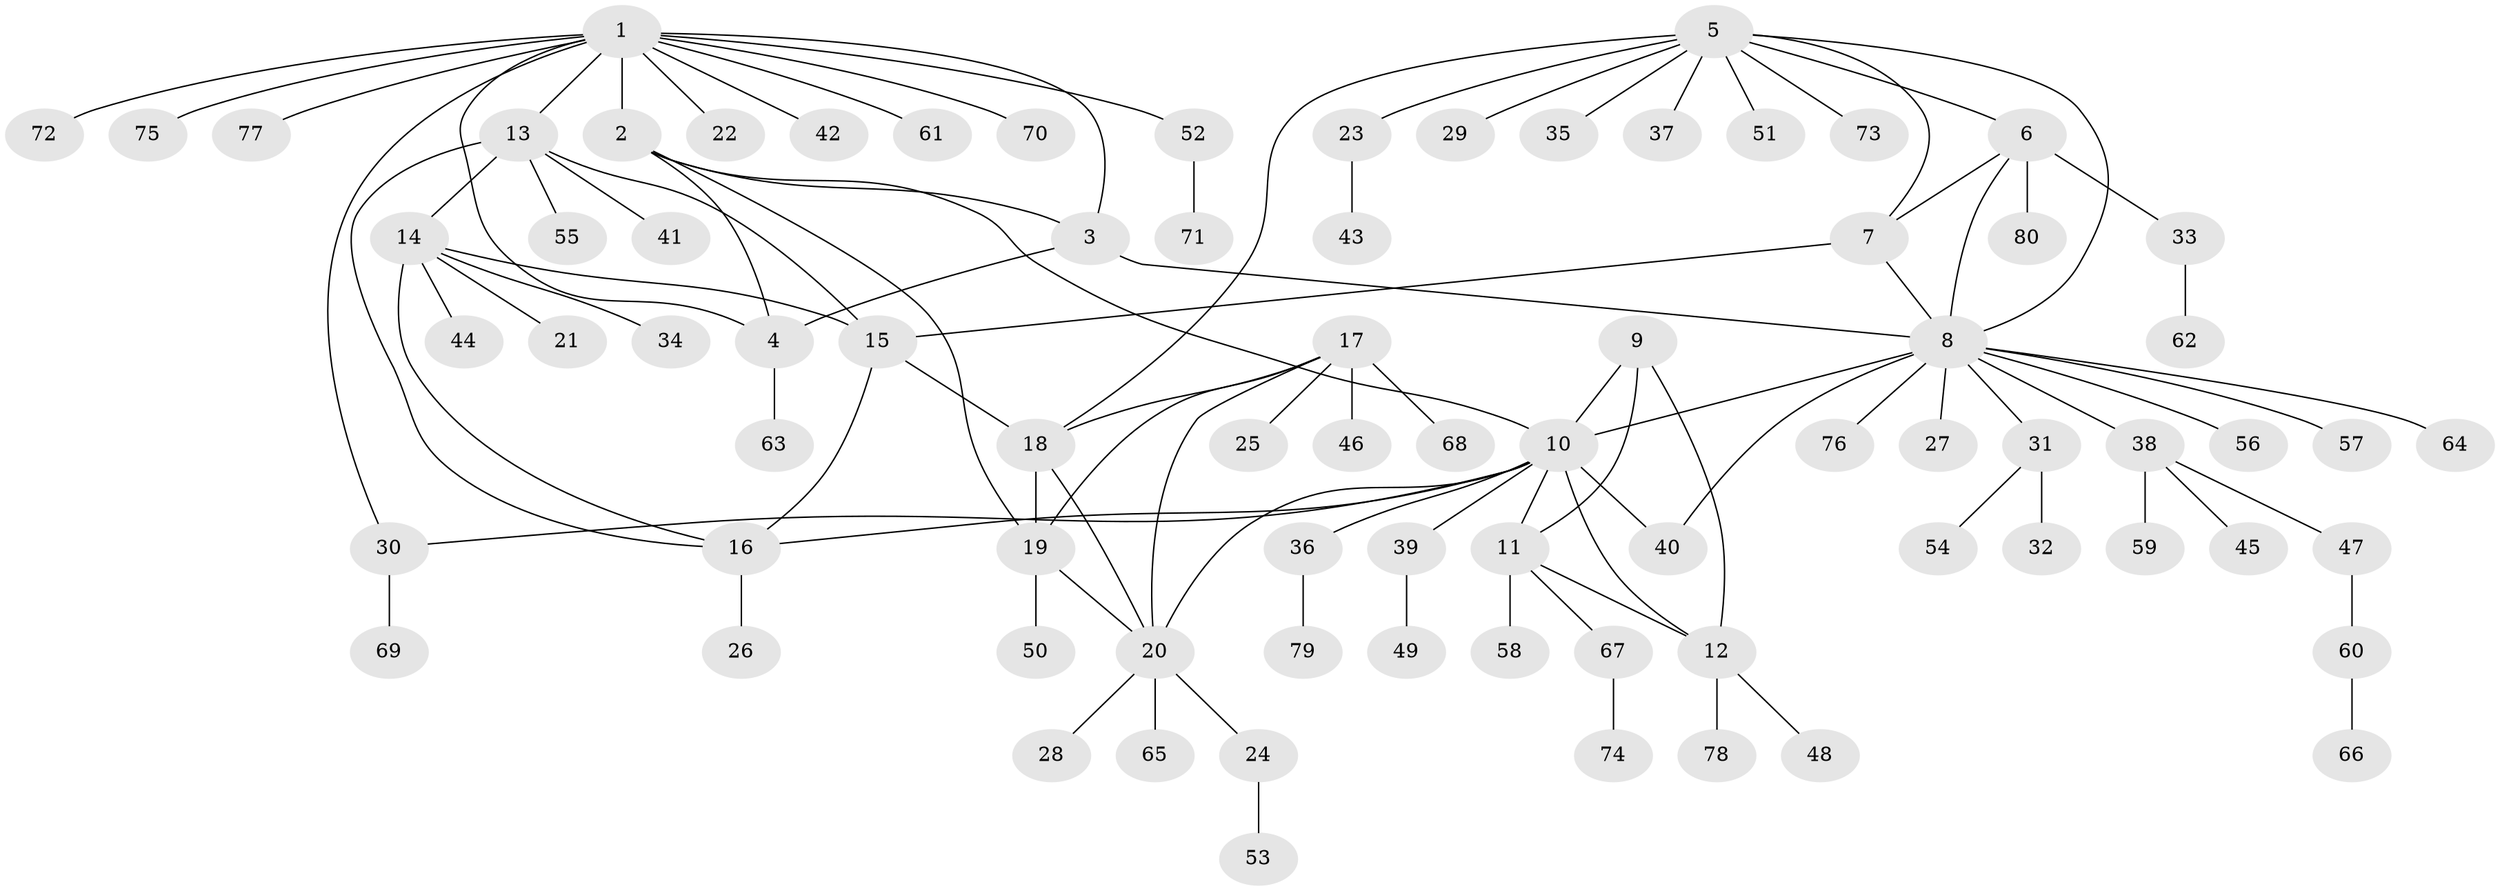 // coarse degree distribution, {6: 0.04, 5: 0.12, 2: 0.1, 9: 0.02, 4: 0.12, 12: 0.02, 11: 0.02, 3: 0.04, 1: 0.52}
// Generated by graph-tools (version 1.1) at 2025/52/03/04/25 22:52:23]
// undirected, 80 vertices, 102 edges
graph export_dot {
  node [color=gray90,style=filled];
  1;
  2;
  3;
  4;
  5;
  6;
  7;
  8;
  9;
  10;
  11;
  12;
  13;
  14;
  15;
  16;
  17;
  18;
  19;
  20;
  21;
  22;
  23;
  24;
  25;
  26;
  27;
  28;
  29;
  30;
  31;
  32;
  33;
  34;
  35;
  36;
  37;
  38;
  39;
  40;
  41;
  42;
  43;
  44;
  45;
  46;
  47;
  48;
  49;
  50;
  51;
  52;
  53;
  54;
  55;
  56;
  57;
  58;
  59;
  60;
  61;
  62;
  63;
  64;
  65;
  66;
  67;
  68;
  69;
  70;
  71;
  72;
  73;
  74;
  75;
  76;
  77;
  78;
  79;
  80;
  1 -- 2;
  1 -- 3;
  1 -- 4;
  1 -- 13;
  1 -- 22;
  1 -- 30;
  1 -- 42;
  1 -- 52;
  1 -- 61;
  1 -- 70;
  1 -- 72;
  1 -- 75;
  1 -- 77;
  2 -- 3;
  2 -- 4;
  2 -- 10;
  2 -- 19;
  3 -- 4;
  3 -- 8;
  4 -- 63;
  5 -- 6;
  5 -- 7;
  5 -- 8;
  5 -- 18;
  5 -- 23;
  5 -- 29;
  5 -- 35;
  5 -- 37;
  5 -- 51;
  5 -- 73;
  6 -- 7;
  6 -- 8;
  6 -- 33;
  6 -- 80;
  7 -- 8;
  7 -- 15;
  8 -- 10;
  8 -- 27;
  8 -- 31;
  8 -- 38;
  8 -- 40;
  8 -- 56;
  8 -- 57;
  8 -- 64;
  8 -- 76;
  9 -- 10;
  9 -- 11;
  9 -- 12;
  10 -- 11;
  10 -- 12;
  10 -- 16;
  10 -- 20;
  10 -- 30;
  10 -- 36;
  10 -- 39;
  10 -- 40;
  11 -- 12;
  11 -- 58;
  11 -- 67;
  12 -- 48;
  12 -- 78;
  13 -- 14;
  13 -- 15;
  13 -- 16;
  13 -- 41;
  13 -- 55;
  14 -- 15;
  14 -- 16;
  14 -- 21;
  14 -- 34;
  14 -- 44;
  15 -- 16;
  15 -- 18;
  16 -- 26;
  17 -- 18;
  17 -- 19;
  17 -- 20;
  17 -- 25;
  17 -- 46;
  17 -- 68;
  18 -- 19;
  18 -- 20;
  19 -- 20;
  19 -- 50;
  20 -- 24;
  20 -- 28;
  20 -- 65;
  23 -- 43;
  24 -- 53;
  30 -- 69;
  31 -- 32;
  31 -- 54;
  33 -- 62;
  36 -- 79;
  38 -- 45;
  38 -- 47;
  38 -- 59;
  39 -- 49;
  47 -- 60;
  52 -- 71;
  60 -- 66;
  67 -- 74;
}
